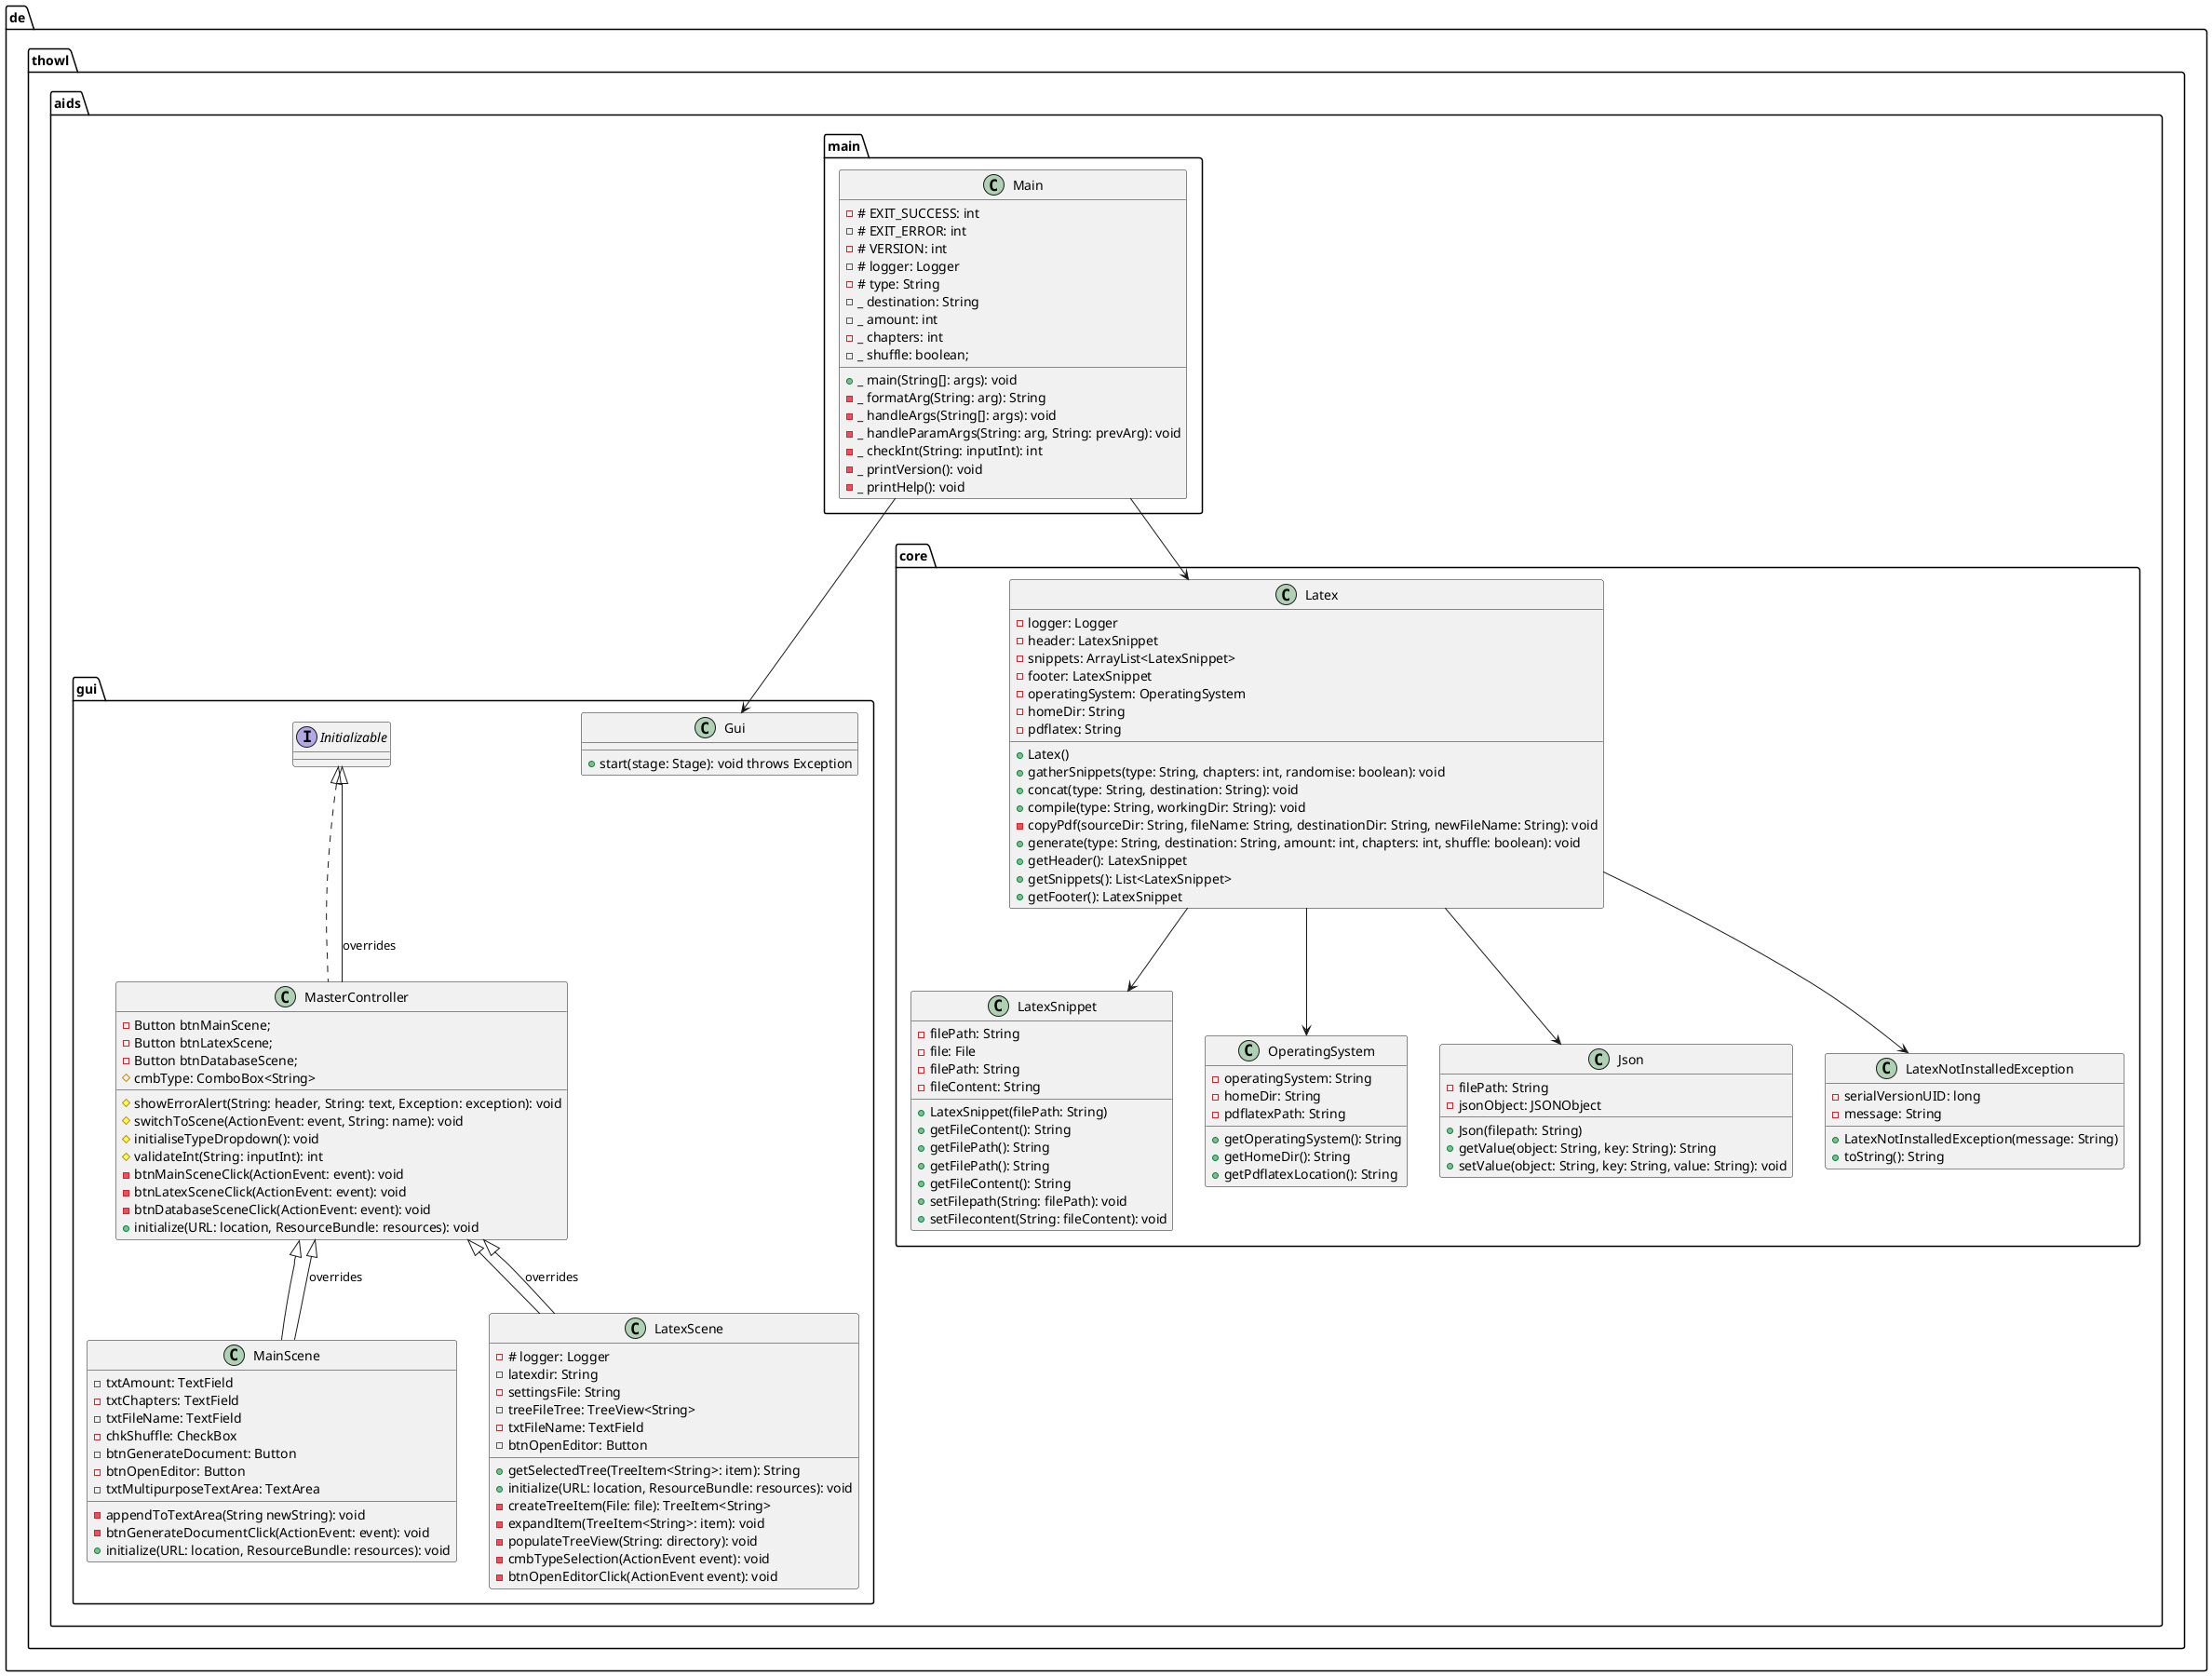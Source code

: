 @startuml

package de.thowl.aids.main {
    class Main {
        -# EXIT_SUCCESS: int
        -# EXIT_ERROR: int
        -# VERSION: int
        -# logger: Logger
        -# type: String
	    -_ destination: String
	    -_ amount: int
	    -_ chapters: int
	    -_ shuffle: boolean;
        +_ main(String[]: args): void
        -_ formatArg(String: arg): String
        -_ handleArgs(String[]: args): void
        -_ handleParamArgs(String: arg, String: prevArg): void
        -_ checkInt(String: inputInt): int
        -_ printVersion(): void
        -_ printHelp(): void
    }
}

de.thowl.aids.main.Main --> de.thowl.aids.gui.Gui
de.thowl.aids.main.Main --> de.thowl.aids.core.Latex

package de.thowl.aids.core {
    class Latex {
        - logger: Logger
        - header: LatexSnippet
        - snippets: ArrayList<LatexSnippet>
        - footer: LatexSnippet
        - operatingSystem: OperatingSystem
        - homeDir: String
        - pdflatex: String
        + Latex()
        + gatherSnippets(type: String, chapters: int, randomise: boolean): void
        + concat(type: String, destination: String): void
        + compile(type: String, workingDir: String): void
        - copyPdf(sourceDir: String, fileName: String, destinationDir: String, newFileName: String): void
        + generate(type: String, destination: String, amount: int, chapters: int, shuffle: boolean): void
        + getHeader(): LatexSnippet
        + getSnippets(): List<LatexSnippet>
        + getFooter(): LatexSnippet
    }

    Latex --> LatexSnippet
    Latex --> OperatingSystem
    Latex --> Json
    Latex --> LatexNotInstalledException

    class LatexSnippet {
        - filePath: String
        + LatexSnippet(filePath: String)
        + getFileContent(): String
        + getFilePath(): String
    }

    class OperatingSystem {
        - operatingSystem: String
	    - homeDir: String
	    - pdflatexPath: String
        + getOperatingSystem(): String
        + getHomeDir(): String
        + getPdflatexLocation(): String
    }

    class Json {
        - filePath: String
        - jsonObject: JSONObject
        + Json(filepath: String)
        + getValue(object: String, key: String): String
        + setValue(object: String, key: String, value: String): void
    }

    class LatexNotInstalledException {
        - serialVersionUID: long
        - message: String
        + LatexNotInstalledException(message: String)
        + toString(): String
    }

    class LatexSnippet {
        - file: File
	    - filePath: String
	    - fileContent: String
        + getFilePath(): String
        + getFileContent(): String
        + setFilepath(String: filePath): void
        + setFilecontent(String: fileContent): void
    }
}

package de.thowl.aids.gui{
    class Gui {
        + start(stage: Stage): void throws Exception
    }

    class MasterController implements Initializable{
        - Button btnMainScene;
	    - Button btnLatexScene;
	    - Button btnDatabaseScene;
        # cmbType: ComboBox<String>
        # showErrorAlert(String: header, String: text, Exception: exception): void
        # switchToScene(ActionEvent: event, String: name): void
        # initialiseTypeDropdown(): void
        # validateInt(String: inputInt): int
        - btnMainSceneClick(ActionEvent: event): void
        - btnLatexSceneClick(ActionEvent: event): void
        - btnDatabaseSceneClick(ActionEvent: event): void
        + initialize(URL: location, ResourceBundle: resources): void
    }

    class MainScene extends MasterController {
        - txtAmount: TextField
	    - txtChapters: TextField
	    - txtFileName: TextField
	    - chkShuffle: CheckBox
	    - btnGenerateDocument: Button
	    - btnOpenEditor: Button
        - txtMultipurposeTextArea: TextArea
        - appendToTextArea(String newString): void
        - btnGenerateDocumentClick(ActionEvent: event): void
        + initialize(URL: location, ResourceBundle: resources): void
    }

    class LatexScene extends MasterController {
        -# logger: Logger
        - latexdir: String
	    - settingsFile: String
        - treeFileTree: TreeView<String>
        - txtFileName: TextField
        - btnOpenEditor: Button
        + getSelectedTree(TreeItem<String>: item): String
        + initialize(URL: location, ResourceBundle: resources): void
        - createTreeItem(File: file): TreeItem<String>
        - expandItem(TreeItem<String>: item): void
        - populateTreeView(String: directory): void
        - cmbTypeSelection(ActionEvent event): void
        - btnOpenEditorClick(ActionEvent event): void 
    }

    Initializable <|-- MasterController : overrides
    MasterController <|-- MainScene : overrides
    MasterController <|-- LatexScene : overrides
}



@enduml